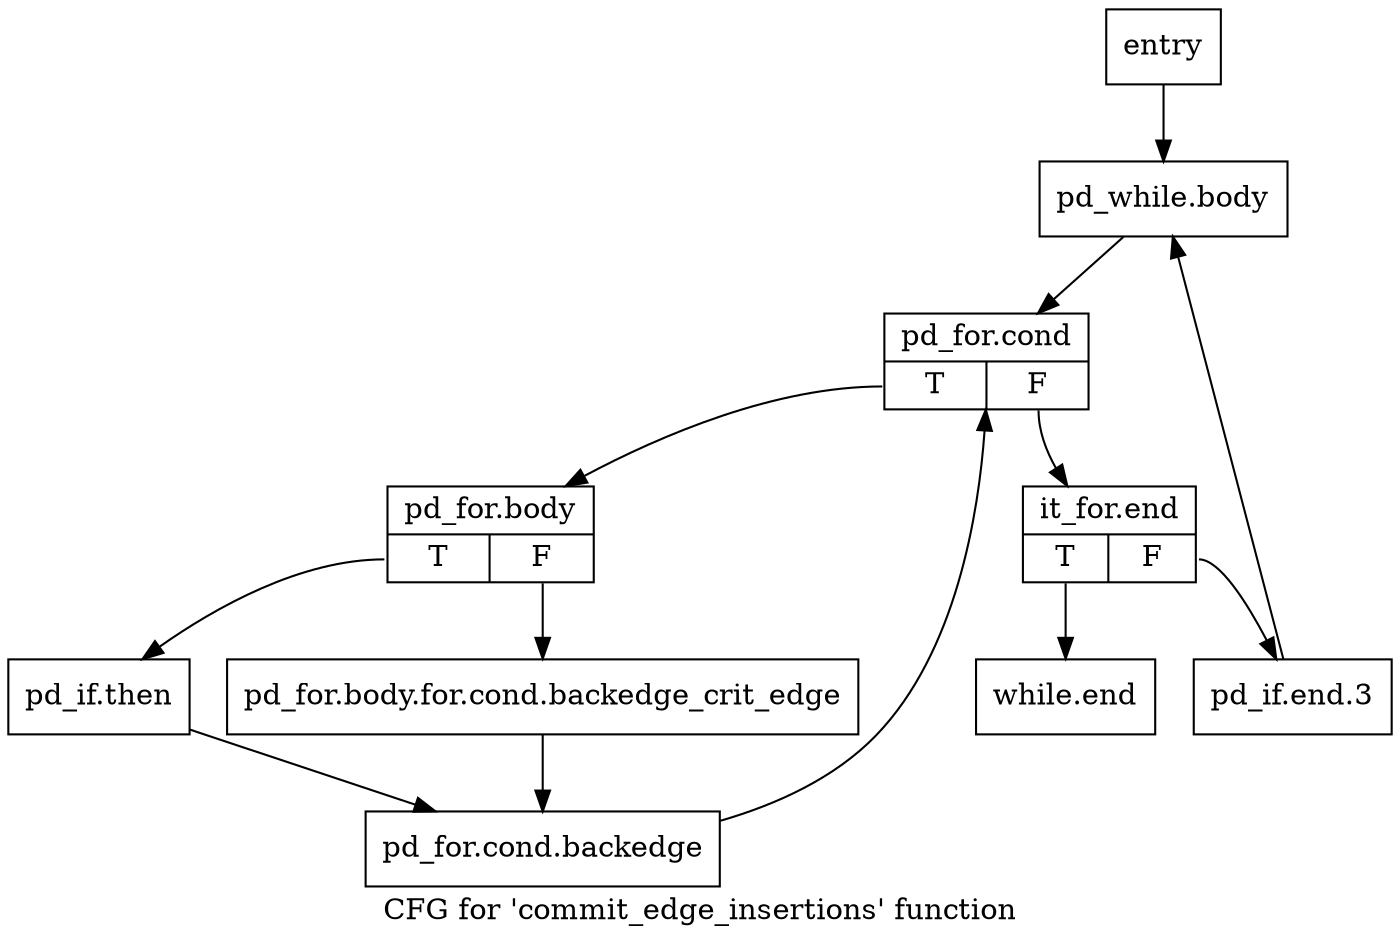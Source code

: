 digraph "CFG for 'commit_edge_insertions' function" {
	label="CFG for 'commit_edge_insertions' function";

	Node0x30f9220 [shape=record,label="{entry}"];
	Node0x30f9220 -> Node0x30f9270;
	Node0x30f9270 [shape=record,label="{pd_while.body}"];
	Node0x30f9270 -> Node0x30f92c0;
	Node0x30f92c0 [shape=record,label="{pd_for.cond|{<s0>T|<s1>F}}"];
	Node0x30f92c0:s0 -> Node0x30f9720;
	Node0x30f92c0:s1 -> Node0x30f9860;
	Node0x30f9720 [shape=record,label="{pd_for.body|{<s0>T|<s1>F}}"];
	Node0x30f9720:s0 -> Node0x30f9810;
	Node0x30f9720:s1 -> Node0x30f9770;
	Node0x30f9770 [shape=record,label="{pd_for.body.for.cond.backedge_crit_edge}"];
	Node0x30f9770 -> Node0x30f97c0;
	Node0x30f97c0 [shape=record,label="{pd_for.cond.backedge}"];
	Node0x30f97c0 -> Node0x30f92c0;
	Node0x30f9810 [shape=record,label="{pd_if.then}"];
	Node0x30f9810 -> Node0x30f97c0;
	Node0x30f9860 [shape=record,label="{it_for.end|{<s0>T|<s1>F}}"];
	Node0x30f9860:s0 -> Node0x30f9900;
	Node0x30f9860:s1 -> Node0x30f98b0;
	Node0x30f98b0 [shape=record,label="{pd_if.end.3}"];
	Node0x30f98b0 -> Node0x30f9270;
	Node0x30f9900 [shape=record,label="{while.end}"];
}
